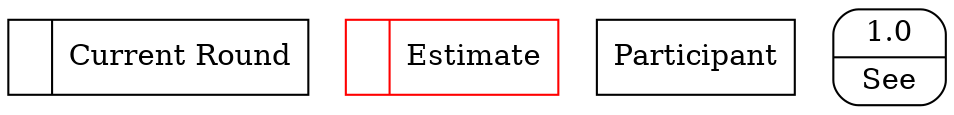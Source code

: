 digraph dfd2{ 
node[shape=record]
200 [label="<f0>  |<f1> Current Round " ];
201 [label="<f0>  |<f1> Estimate " color=red];
202 [label="Participant" shape=box];
203 [label="{<f0> 1.0|<f1> See }" shape=Mrecord];
}